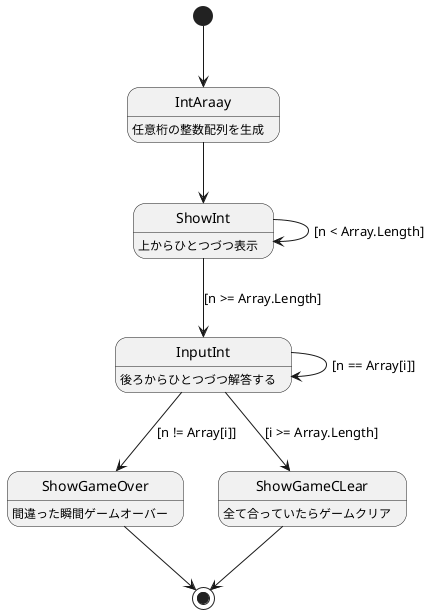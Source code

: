 @startuml 状態遷移図
' state CountChecker <<choice>>
' state IntJudger <<choice>>

[*] --> IntAraay
IntAraay : 任意桁の整数配列を生成
IntAraay --> ShowInt
ShowInt : 上からひとつづつ表示
ShowInt --> ShowInt : [n < Array.Length]
ShowInt --> InputInt : [n >= Array.Length]
InputInt : 後ろからひとつづつ解答する

InputInt --> InputInt : [n == Array[i]]
InputInt --> ShowGameOver : [n != Array[i]]
ShowGameOver : 間違った瞬間ゲームオーバー
InputInt --> ShowGameCLear : [i >= Array.Length]
ShowGameCLear : 全て合っていたらゲームクリア

ShowGameOver --> [*]
ShowGameCLear --> [*]
@enduml
